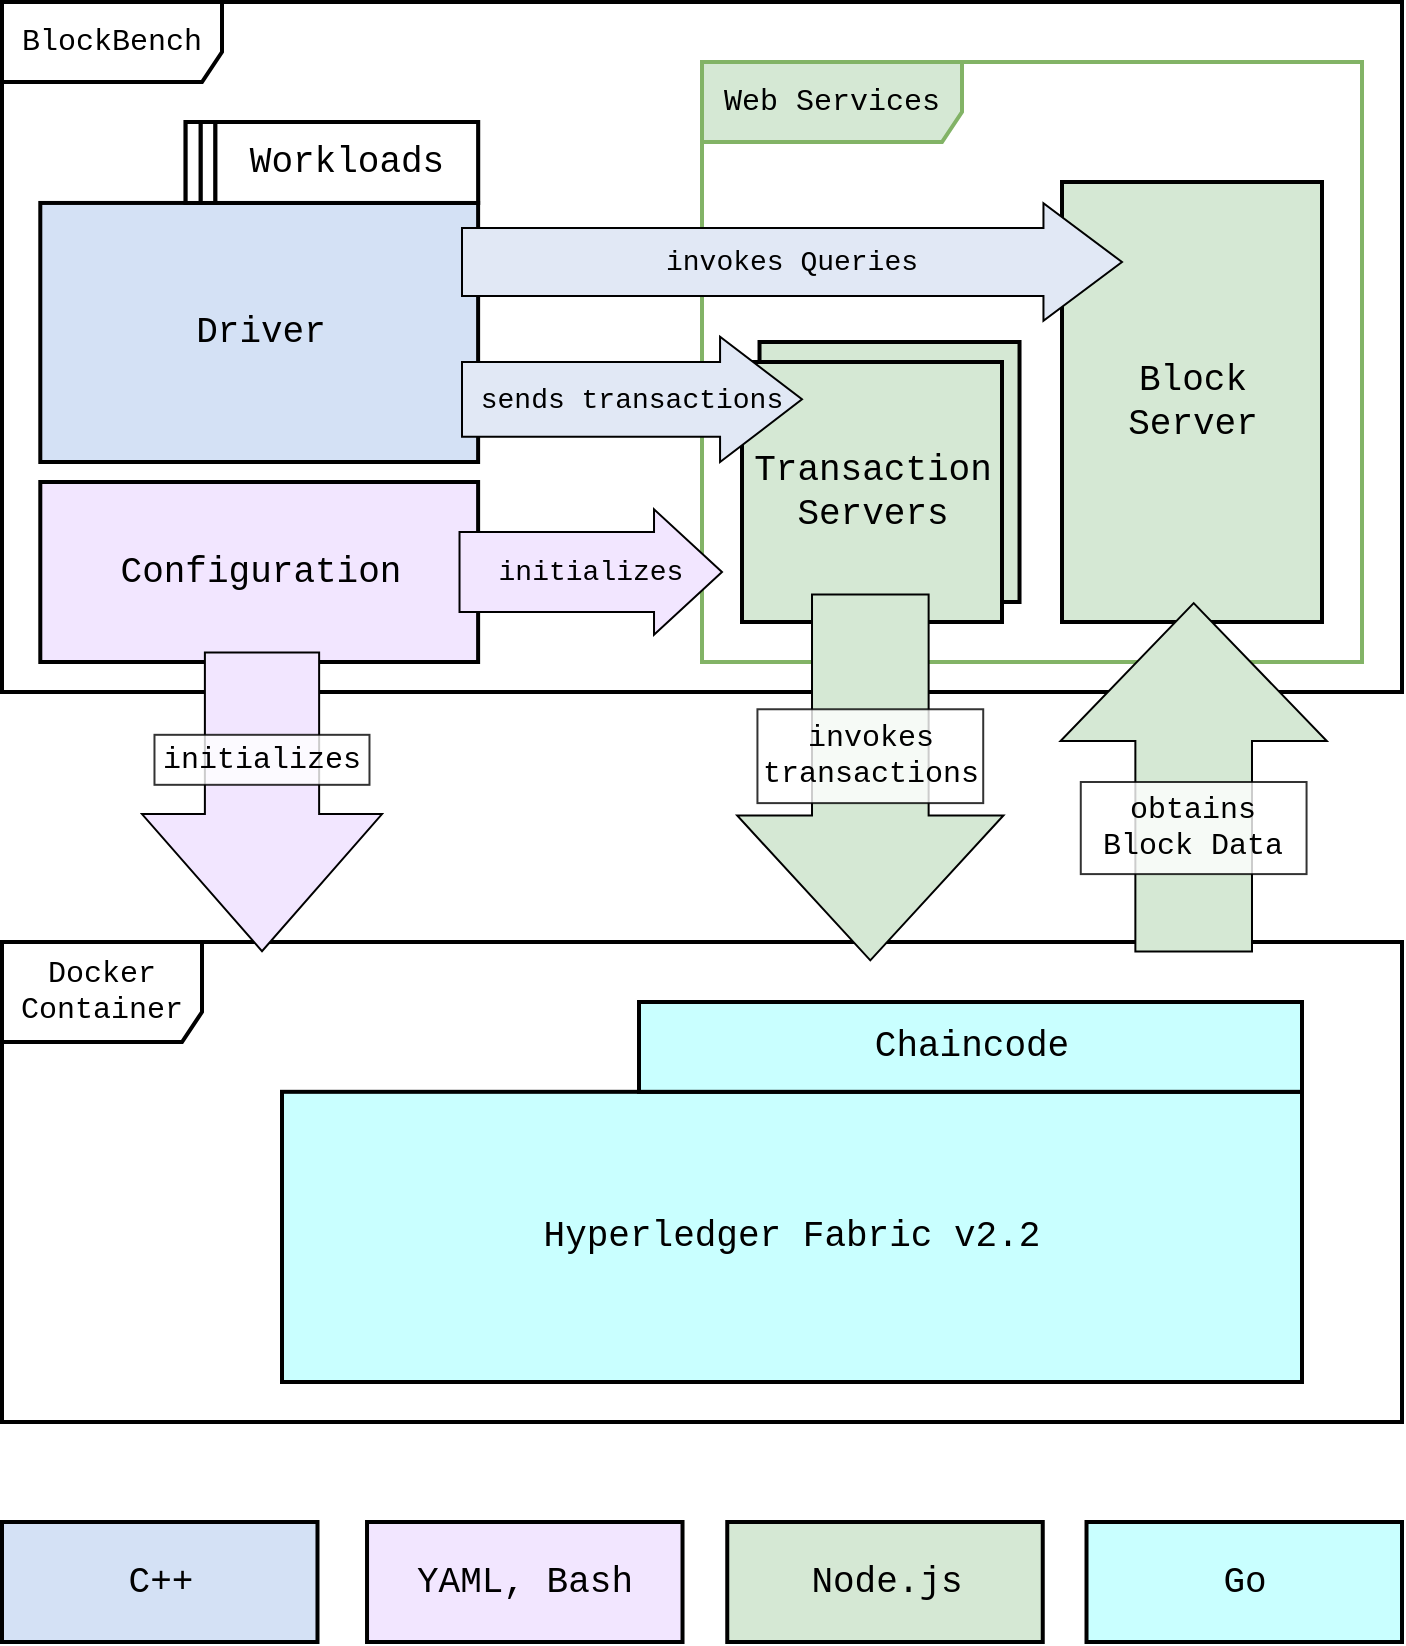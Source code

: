 <mxfile version="13.6.5" type="github">
  <diagram id="MCUedYCyf14W8jVJYuF2" name="Page-1">
    <mxGraphModel dx="1422" dy="803" grid="1" gridSize="10" guides="1" tooltips="1" connect="1" arrows="1" fold="1" page="1" pageScale="1" pageWidth="850" pageHeight="1100" math="0" shadow="0">
      <root>
        <mxCell id="0" />
        <mxCell id="1" parent="0" />
        <mxCell id="SL-674wUfNVV9EcTPCt0-19" value="BlockBench" style="shape=umlFrame;whiteSpace=wrap;html=1;width=110;height=40;strokeWidth=2;fontFamily=Courier New;fontSize=15;" parent="1" vertex="1">
          <mxGeometry x="40" y="30" width="700" height="345" as="geometry" />
        </mxCell>
        <mxCell id="SL-674wUfNVV9EcTPCt0-37" value="Web Services" style="shape=umlFrame;whiteSpace=wrap;html=1;width=130;height=40;strokeWidth=2;fontFamily=Courier New;fontSize=15;fillColor=#d5e8d4;strokeColor=#82b366;" parent="1" vertex="1">
          <mxGeometry x="390" y="60" width="330" height="300" as="geometry" />
        </mxCell>
        <mxCell id="SL-674wUfNVV9EcTPCt0-52" value="" style="html=1;strokeWidth=2;fontFamily=Courier New;fontSize=18;rounded=0;fillColor=#d5e8d4;" parent="1" vertex="1">
          <mxGeometry x="418.76" y="200" width="130" height="130" as="geometry" />
        </mxCell>
        <mxCell id="SL-674wUfNVV9EcTPCt0-21" value="&lt;div style=&quot;font-size: 18px&quot;&gt;Transaction&lt;/div&gt;&lt;div style=&quot;font-size: 18px&quot;&gt;Servers&lt;br style=&quot;font-size: 18px&quot;&gt;&lt;/div&gt;" style="html=1;strokeWidth=2;fontFamily=Courier New;fontSize=18;rounded=0;fillColor=#d5e8d4;" parent="1" vertex="1">
          <mxGeometry x="410" y="210" width="130" height="130" as="geometry" />
        </mxCell>
        <mxCell id="SL-674wUfNVV9EcTPCt0-18" value="Docker Container" style="shape=umlFrame;whiteSpace=wrap;html=1;width=100;height=50;strokeWidth=2;fontFamily=Courier New;fontSize=15;" parent="1" vertex="1">
          <mxGeometry x="40" y="500" width="700" height="240" as="geometry" />
        </mxCell>
        <mxCell id="SL-674wUfNVV9EcTPCt0-20" value="Configuration" style="html=1;strokeWidth=2;fontFamily=Courier New;fontSize=18;rounded=0;fillColor=#F2E6FF;" parent="1" vertex="1">
          <mxGeometry x="59.15" y="270" width="218.91" height="90" as="geometry" />
        </mxCell>
        <mxCell id="SL-674wUfNVV9EcTPCt0-22" value="" style="group" parent="1" vertex="1" connectable="0">
          <mxGeometry x="180" y="530" width="510" height="190" as="geometry" />
        </mxCell>
        <mxCell id="SL-674wUfNVV9EcTPCt0-23" value="Hyperledger Fabric v2.2" style="rounded=0;whiteSpace=wrap;html=1;strokeWidth=2;fontFamily=Courier New;fontSize=18;fillColor=#C9FFFF;" parent="SL-674wUfNVV9EcTPCt0-22" vertex="1">
          <mxGeometry y="44.909" width="510.0" height="145.091" as="geometry" />
        </mxCell>
        <mxCell id="SL-674wUfNVV9EcTPCt0-24" value="Chaincode" style="rounded=0;whiteSpace=wrap;html=1;strokeWidth=2;fontFamily=Courier New;fontSize=18;fillColor=#C9FFFF;" parent="SL-674wUfNVV9EcTPCt0-22" vertex="1">
          <mxGeometry x="178.5" width="331.5" height="44.909" as="geometry" />
        </mxCell>
        <mxCell id="SL-674wUfNVV9EcTPCt0-29" value="" style="html=1;strokeWidth=1;fontFamily=Courier New;fontSize=18;" parent="1" vertex="1">
          <mxGeometry x="225.12" y="150" width="7.44" height="39.38" as="geometry" />
        </mxCell>
        <mxCell id="SL-674wUfNVV9EcTPCt0-35" value="" style="group;" parent="1" vertex="1" connectable="0">
          <mxGeometry x="410" y="309.59" width="155.62" height="195" as="geometry" />
        </mxCell>
        <mxCell id="SL-674wUfNVV9EcTPCt0-27" value="" style="shape=singleArrow;whiteSpace=wrap;html=1;arrowWidth=0.438;arrowSize=0.396;rotation=90;strokeWidth=1;fontFamily=Courier New;fontSize=18;fillColor=#D5E8D4;" parent="SL-674wUfNVV9EcTPCt0-35" vertex="1">
          <mxGeometry x="-27.3" y="41.57" width="182.92" height="133.13" as="geometry" />
        </mxCell>
        <mxCell id="SL-674wUfNVV9EcTPCt0-28" value="invokes transactions " style="rounded=0;whiteSpace=wrap;html=1;sketch=0;strokeWidth=1;gradientColor=none;fontFamily=Courier New;fontSize=15;opacity=80;" parent="SL-674wUfNVV9EcTPCt0-35" vertex="1">
          <mxGeometry x="7.72" y="74.04" width="112.89" height="46.93" as="geometry" />
        </mxCell>
        <mxCell id="SL-674wUfNVV9EcTPCt0-36" value="&lt;div style=&quot;font-size: 18px&quot;&gt;Block&lt;br&gt;&lt;/div&gt;&lt;div style=&quot;font-size: 18px&quot;&gt;Server&lt;br style=&quot;font-size: 18px&quot;&gt;&lt;/div&gt;" style="html=1;strokeWidth=2;fontFamily=Courier New;fontSize=18;rounded=0;fillColor=#D5E8D4;" parent="1" vertex="1">
          <mxGeometry x="570" y="120" width="130" height="220" as="geometry" />
        </mxCell>
        <mxCell id="SL-674wUfNVV9EcTPCt0-43" value="" style="group;rotation=-180;" parent="1" vertex="1" connectable="0">
          <mxGeometry x="548.76" y="326.05" width="151.24" height="195" as="geometry" />
        </mxCell>
        <mxCell id="SL-674wUfNVV9EcTPCt0-44" value="" style="shape=singleArrow;whiteSpace=wrap;html=1;arrowWidth=0.438;arrowSize=0.396;rotation=-90;strokeWidth=1;fontFamily=Courier New;fontSize=18;fillColor=#D5E8D4;" parent="SL-674wUfNVV9EcTPCt0-43" vertex="1">
          <mxGeometry y="25" width="174.16" height="133.13" as="geometry" />
        </mxCell>
        <mxCell id="SL-674wUfNVV9EcTPCt0-41" value="obtains Block Data" style="rounded=0;whiteSpace=wrap;html=1;sketch=0;strokeWidth=1;gradientColor=none;fontFamily=Courier New;fontSize=15;opacity=80;" parent="SL-674wUfNVV9EcTPCt0-43" vertex="1">
          <mxGeometry x="30.63" y="93.95" width="112.89" height="46.05" as="geometry" />
        </mxCell>
        <mxCell id="SL-674wUfNVV9EcTPCt0-49" value="" style="group;strokeWidth=2;" parent="1" vertex="1" connectable="0">
          <mxGeometry x="59.15" y="100" width="270" height="166.4" as="geometry" />
        </mxCell>
        <mxCell id="SL-674wUfNVV9EcTPCt0-31" value="Driver" style="html=1;strokeWidth=2;fontFamily=Courier New;fontSize=18;fillColor=#D4E1F5;" parent="SL-674wUfNVV9EcTPCt0-49" vertex="1">
          <mxGeometry y="30.476" width="218.91" height="129.524" as="geometry" />
        </mxCell>
        <mxCell id="SL-674wUfNVV9EcTPCt0-50" value="" style="group;strokeWidth=2;strokeColor=#000000;" parent="SL-674wUfNVV9EcTPCt0-49" vertex="1" connectable="0">
          <mxGeometry x="72.68" y="-10" width="146.23" height="40.484" as="geometry" />
        </mxCell>
        <mxCell id="SL-674wUfNVV9EcTPCt0-38" value="" style="html=1;strokeWidth=2;fontFamily=Courier New;fontSize=18;" parent="SL-674wUfNVV9EcTPCt0-50" vertex="1">
          <mxGeometry x="7.44" width="7.44" height="40.484" as="geometry" />
        </mxCell>
        <mxCell id="SL-674wUfNVV9EcTPCt0-32" value="Workloads" style="html=1;strokeWidth=2;fontFamily=Courier New;fontSize=18;" parent="SL-674wUfNVV9EcTPCt0-50" vertex="1">
          <mxGeometry x="14.884" width="131.346" height="40.479" as="geometry" />
        </mxCell>
        <mxCell id="SL-674wUfNVV9EcTPCt0-33" value="" style="html=1;strokeWidth=2;fontFamily=Courier New;fontSize=18;" parent="SL-674wUfNVV9EcTPCt0-50" vertex="1">
          <mxGeometry width="7.44" height="40.484" as="geometry" />
        </mxCell>
        <mxCell id="SL-674wUfNVV9EcTPCt0-48" value="&lt;div&gt;invokes Queries&lt;br&gt;&lt;/div&gt;" style="shape=singleArrow;whiteSpace=wrap;html=1;arrowWidth=0.579;arrowSize=0.119;strokeWidth=1;fontFamily=Courier New;fontSize=14;align=center;fillColor=#E1E8F5;" parent="1" vertex="1">
          <mxGeometry x="270" y="130.63" width="330" height="58.75" as="geometry" />
        </mxCell>
        <mxCell id="SL-674wUfNVV9EcTPCt0-54" value="" style="group" parent="1" vertex="1" connectable="0">
          <mxGeometry x="110.005" y="355.225" width="120.0" height="149.37" as="geometry" />
        </mxCell>
        <mxCell id="SL-674wUfNVV9EcTPCt0-25" value="" style="shape=singleArrow;whiteSpace=wrap;html=1;arrowWidth=0.476;arrowSize=0.459;rotation=90;strokeWidth=1;fontFamily=Courier New;fontSize=18;fillColor=#F2E6FF;" parent="SL-674wUfNVV9EcTPCt0-54" vertex="1">
          <mxGeometry x="-14.685" y="14.685" width="149.37" height="120" as="geometry" />
        </mxCell>
        <mxCell id="SL-674wUfNVV9EcTPCt0-26" value="initializes" style="rounded=0;whiteSpace=wrap;html=1;sketch=0;strokeWidth=1;gradientColor=none;fontFamily=Courier New;fontSize=15;opacity=80;" parent="SL-674wUfNVV9EcTPCt0-54" vertex="1">
          <mxGeometry x="6.235" y="41.185" width="107.5" height="25" as="geometry" />
        </mxCell>
        <mxCell id="SL-674wUfNVV9EcTPCt0-55" value="initializes" style="shape=singleArrow;whiteSpace=wrap;html=1;arrowWidth=0.638;arrowSize=0.259;strokeWidth=1;fontFamily=Courier New;fontSize=14;align=center;fillColor=#F2E6FF;" parent="1" vertex="1">
          <mxGeometry x="268.76" y="283.67" width="131.24" height="62.67" as="geometry" />
        </mxCell>
        <mxCell id="SL-674wUfNVV9EcTPCt0-34" value="&lt;div style=&quot;font-size: 14px&quot;&gt;sends transactions&lt;br style=&quot;font-size: 14px&quot;&gt;&lt;/div&gt;" style="shape=singleArrow;whiteSpace=wrap;html=1;arrowWidth=0.596;arrowSize=0.241;strokeWidth=1;fontFamily=Courier New;fontSize=14;align=center;fillColor=#E1E8F5;" parent="1" vertex="1">
          <mxGeometry x="270" y="197.33" width="170" height="62.67" as="geometry" />
        </mxCell>
        <mxCell id="Ep-9P9s-HMr_xIuFuwrF-3" value="C++" style="html=1;strokeWidth=2;fontFamily=Courier New;fontSize=18;rounded=0;fillColor=#D4E1F5;" parent="1" vertex="1">
          <mxGeometry x="40" y="790" width="157.746" height="60" as="geometry" />
        </mxCell>
        <mxCell id="Ep-9P9s-HMr_xIuFuwrF-4" value="YAML, Bash" style="html=1;strokeWidth=2;fontFamily=Courier New;fontSize=18;rounded=0;fillColor=#F2E6FF;" parent="1" vertex="1">
          <mxGeometry x="222.513" y="790" width="157.746" height="60" as="geometry" />
        </mxCell>
        <mxCell id="Ep-9P9s-HMr_xIuFuwrF-5" value="Node.js" style="html=1;strokeWidth=2;fontFamily=Courier New;fontSize=18;rounded=0;fillColor=#D5E8D4;" parent="1" vertex="1">
          <mxGeometry x="402.63" y="790" width="157.746" height="60" as="geometry" />
        </mxCell>
        <mxCell id="Ep-9P9s-HMr_xIuFuwrF-6" value="Go" style="html=1;strokeWidth=2;fontFamily=Courier New;fontSize=18;rounded=0;fillColor=#C9FFFF;" parent="1" vertex="1">
          <mxGeometry x="582.254" y="790" width="157.746" height="60" as="geometry" />
        </mxCell>
      </root>
    </mxGraphModel>
  </diagram>
</mxfile>
